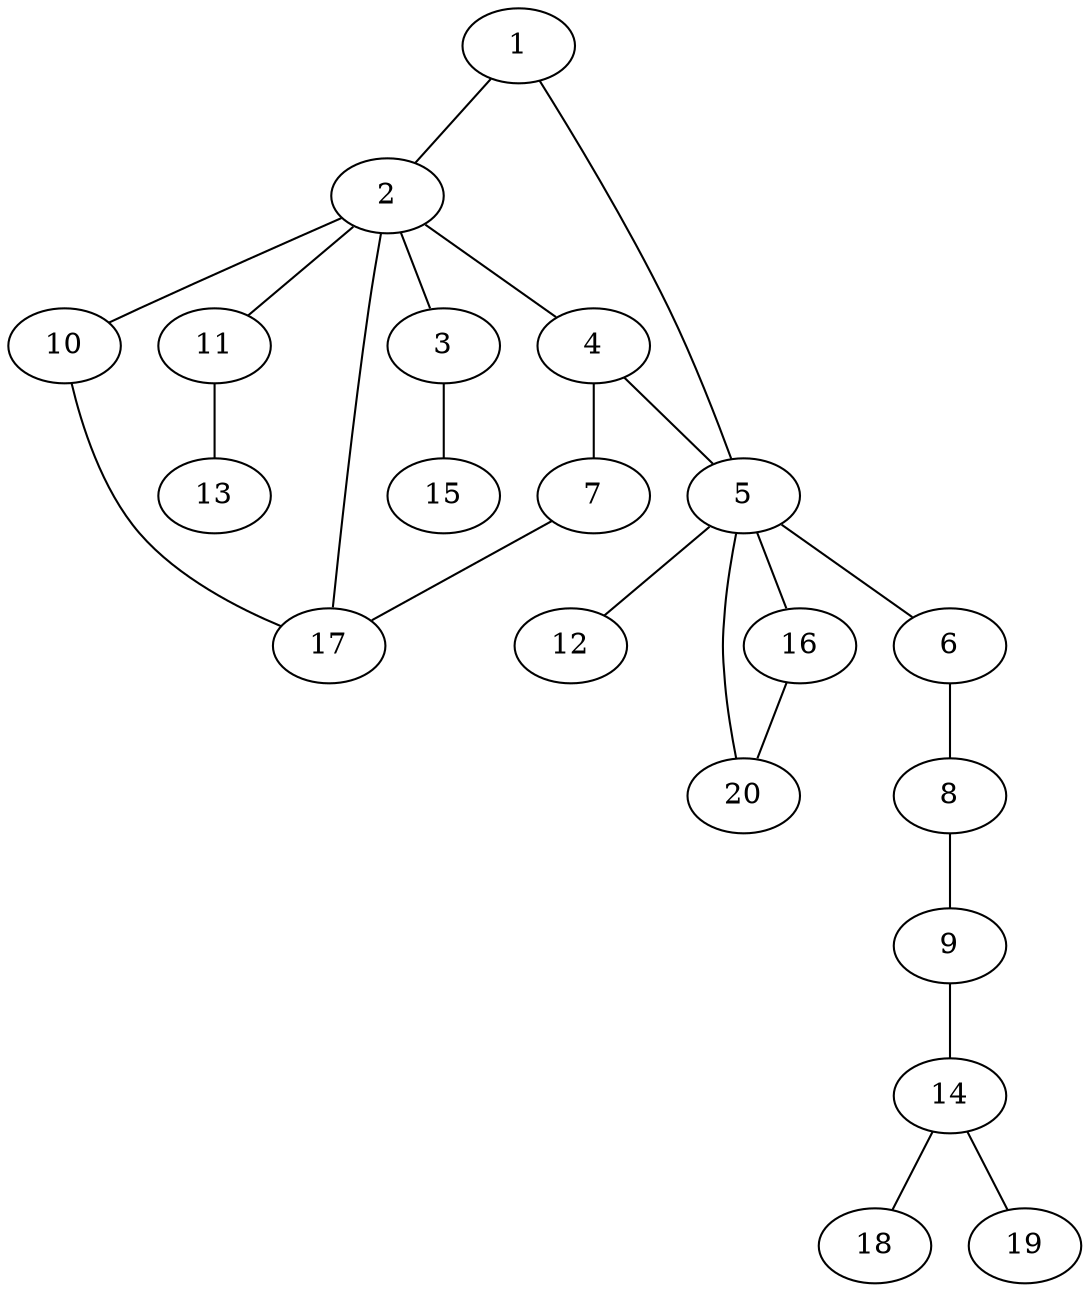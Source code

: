 graph graphname {1--2
1--5
2--3
2--4
2--10
2--11
2--17
3--15
4--5
4--7
5--6
5--12
5--16
5--20
6--8
7--17
8--9
9--14
10--17
11--13
14--18
14--19
16--20
}